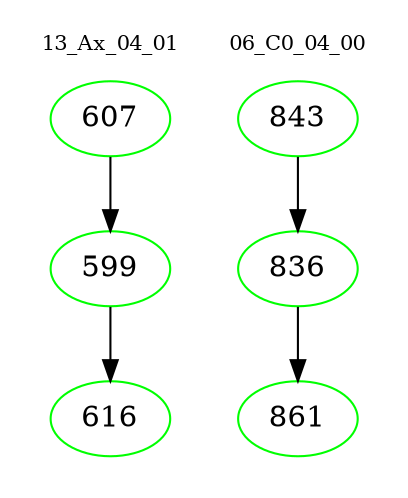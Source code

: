 digraph{
subgraph cluster_0 {
color = white
label = "13_Ax_04_01";
fontsize=10;
T0_607 [label="607", color="green"]
T0_607 -> T0_599 [color="black"]
T0_599 [label="599", color="green"]
T0_599 -> T0_616 [color="black"]
T0_616 [label="616", color="green"]
}
subgraph cluster_1 {
color = white
label = "06_C0_04_00";
fontsize=10;
T1_843 [label="843", color="green"]
T1_843 -> T1_836 [color="black"]
T1_836 [label="836", color="green"]
T1_836 -> T1_861 [color="black"]
T1_861 [label="861", color="green"]
}
}
